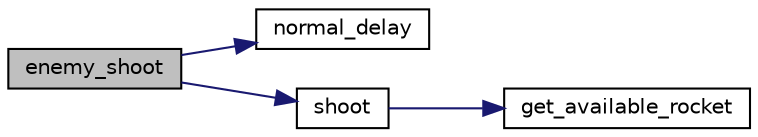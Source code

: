 digraph "enemy_shoot"
{
 // LATEX_PDF_SIZE
  edge [fontname="Helvetica",fontsize="10",labelfontname="Helvetica",labelfontsize="10"];
  node [fontname="Helvetica",fontsize="10",shape=record];
  rankdir="LR";
  Node1 [label="enemy_shoot",height=0.2,width=0.4,color="black", fillcolor="grey75", style="filled", fontcolor="black",tooltip="Function that manage the shoot of the enemies."];
  Node1 -> Node2 [color="midnightblue",fontsize="10",style="solid",fontname="Helvetica"];
  Node2 [label="normal_delay",height=0.2,width=0.4,color="black", fillcolor="white", style="filled",URL="$game_8c.html#a15e38affd62949855c781ff9244ec6a7",tooltip="Function that generate random (Function from the Algorithmic course (Thanks Mr Thapper))"];
  Node1 -> Node3 [color="midnightblue",fontsize="10",style="solid",fontname="Helvetica"];
  Node3 [label="shoot",height=0.2,width=0.4,color="black", fillcolor="white", style="filled",URL="$rocket__controller_8c.html#ada059c3d57305096670459ca267e431f",tooltip="Function for shoot a rocket for player and enemy."];
  Node3 -> Node4 [color="midnightblue",fontsize="10",style="solid",fontname="Helvetica"];
  Node4 [label="get_available_rocket",height=0.2,width=0.4,color="black", fillcolor="white", style="filled",URL="$rocket__controller_8c.html#a8f13369d5c69922100f5b70dc104784f",tooltip="Function that return the index of the first available rocket."];
}
